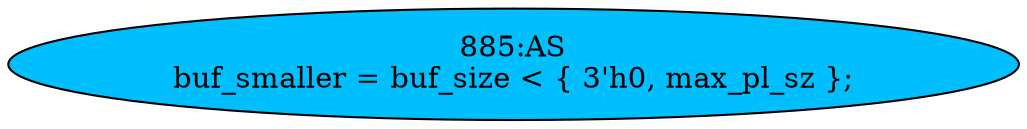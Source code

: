 strict digraph "" {
	node [label="\N"];
	"885:AS"	 [ast="<pyverilog.vparser.ast.Assign object at 0x7fae5e105790>",
		def_var="['buf_smaller']",
		fillcolor=deepskyblue,
		label="885:AS
buf_smaller = buf_size < { 3'h0, max_pl_sz };",
		statements="[]",
		style=filled,
		typ=Assign,
		use_var="['buf_size', 'max_pl_sz']"];
}
